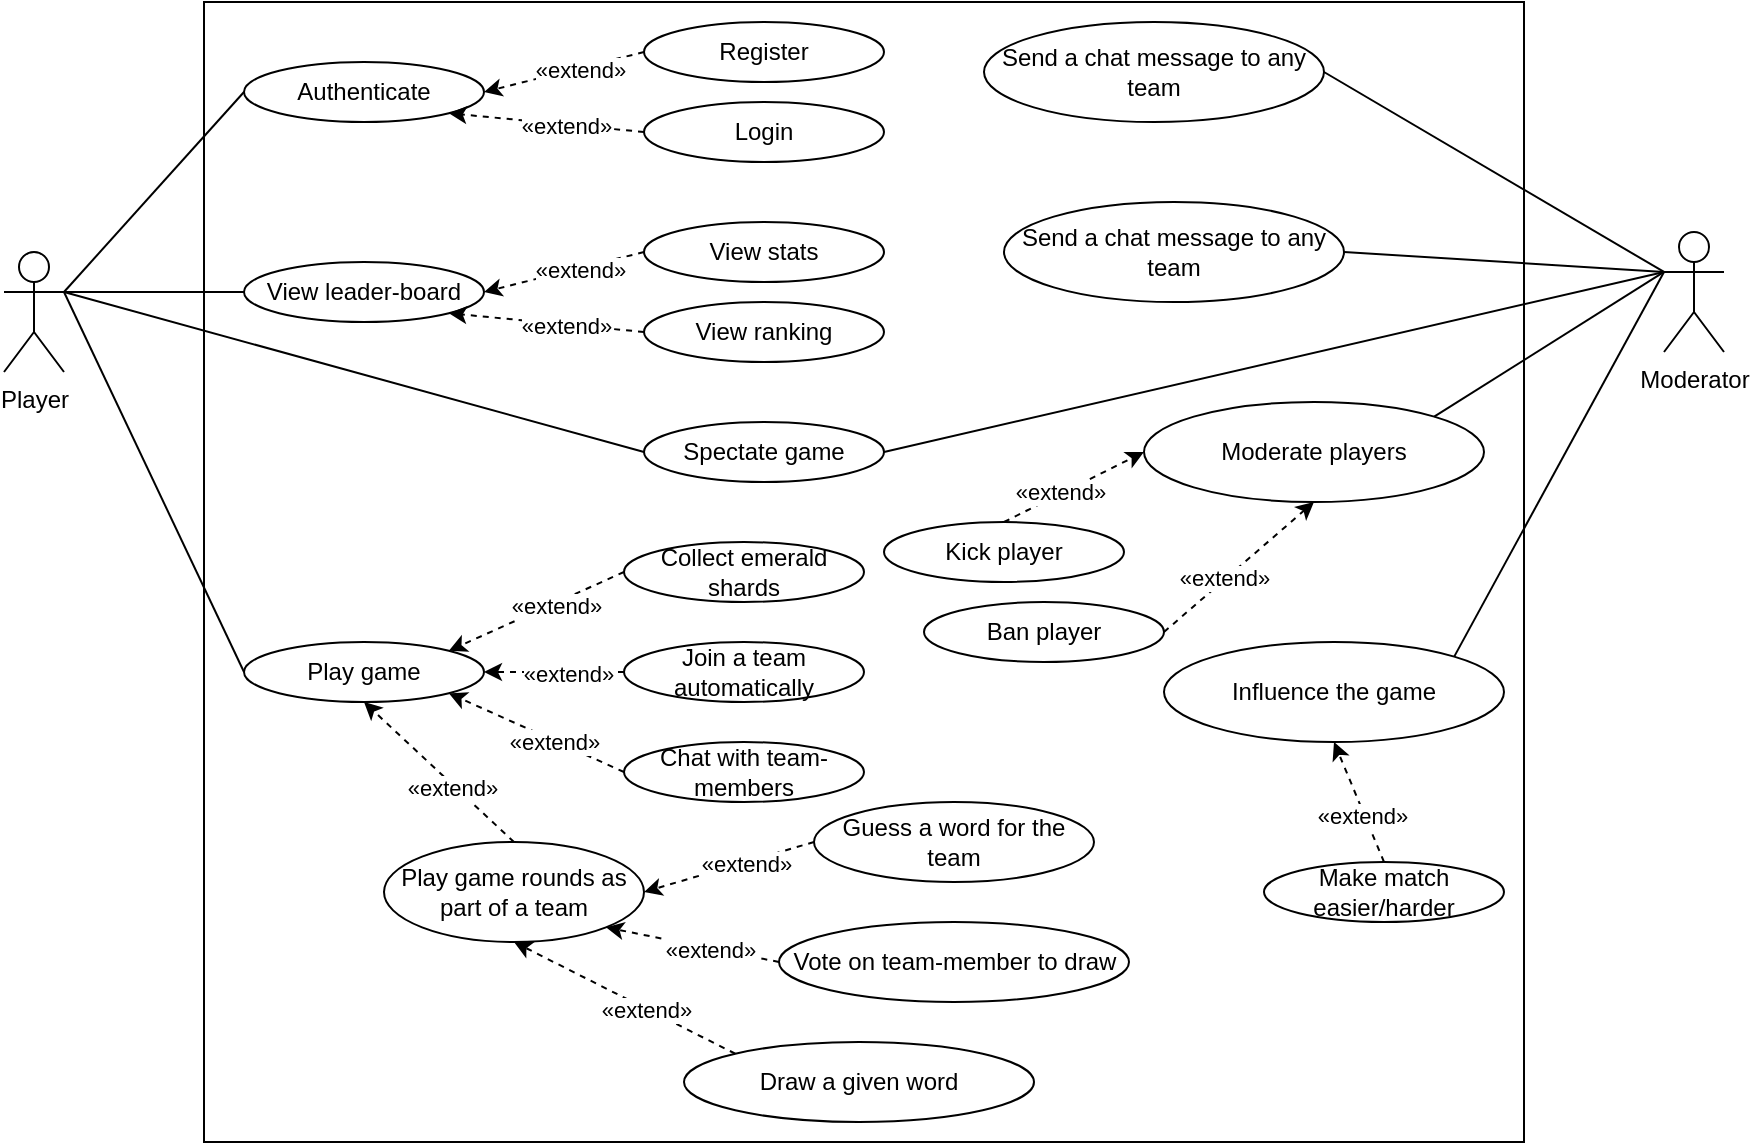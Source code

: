 <mxfile version="16.6.4" type="google"><diagram id="pECvPpismEkGZO4axpKt" name="Page-1"><mxGraphModel dx="946" dy="499" grid="1" gridSize="10" guides="1" tooltips="1" connect="1" arrows="1" fold="1" page="1" pageScale="1" pageWidth="850" pageHeight="1100" math="0" shadow="0"><root><mxCell id="0"/><mxCell id="1" parent="0"/><mxCell id="A0IxqlCYYx8DGVPQQRg6-1" value="Player" style="shape=umlActor;verticalLabelPosition=bottom;verticalAlign=top;html=1;outlineConnect=0;" vertex="1" parent="1"><mxGeometry x="20" y="165" width="30" height="60" as="geometry"/></mxCell><mxCell id="A0IxqlCYYx8DGVPQQRg6-2" value="" style="rounded=0;whiteSpace=wrap;html=1;" vertex="1" parent="1"><mxGeometry x="120" y="40" width="660" height="570" as="geometry"/></mxCell><mxCell id="A0IxqlCYYx8DGVPQQRg6-3" value="Authenticate" style="ellipse;whiteSpace=wrap;html=1;" vertex="1" parent="1"><mxGeometry x="140" y="70" width="120" height="30" as="geometry"/></mxCell><mxCell id="A0IxqlCYYx8DGVPQQRg6-4" value="Register" style="ellipse;whiteSpace=wrap;html=1;" vertex="1" parent="1"><mxGeometry x="340" y="50" width="120" height="30" as="geometry"/></mxCell><mxCell id="A0IxqlCYYx8DGVPQQRg6-5" value="Login" style="ellipse;whiteSpace=wrap;html=1;" vertex="1" parent="1"><mxGeometry x="340" y="90" width="120" height="30" as="geometry"/></mxCell><mxCell id="A0IxqlCYYx8DGVPQQRg6-6" value="" style="endArrow=classic;html=1;rounded=0;entryX=1;entryY=0.5;entryDx=0;entryDy=0;exitX=0;exitY=0.5;exitDx=0;exitDy=0;dashed=1;" edge="1" parent="1" source="A0IxqlCYYx8DGVPQQRg6-4" target="A0IxqlCYYx8DGVPQQRg6-3"><mxGeometry width="50" height="50" relative="1" as="geometry"><mxPoint x="400" y="290" as="sourcePoint"/><mxPoint x="450" y="240" as="targetPoint"/></mxGeometry></mxCell><mxCell id="A0IxqlCYYx8DGVPQQRg6-7" value="«extend»" style="edgeLabel;html=1;align=center;verticalAlign=middle;resizable=0;points=[];" vertex="1" connectable="0" parent="A0IxqlCYYx8DGVPQQRg6-6"><mxGeometry x="-0.193" y="1" relative="1" as="geometry"><mxPoint as="offset"/></mxGeometry></mxCell><mxCell id="A0IxqlCYYx8DGVPQQRg6-8" value="" style="endArrow=classic;html=1;rounded=0;entryX=1;entryY=1;entryDx=0;entryDy=0;exitX=0;exitY=0.5;exitDx=0;exitDy=0;dashed=1;" edge="1" parent="1" source="A0IxqlCYYx8DGVPQQRg6-5" target="A0IxqlCYYx8DGVPQQRg6-3"><mxGeometry width="50" height="50" relative="1" as="geometry"><mxPoint x="370" y="80" as="sourcePoint"/><mxPoint x="270" y="95" as="targetPoint"/></mxGeometry></mxCell><mxCell id="A0IxqlCYYx8DGVPQQRg6-9" value="«extend»" style="edgeLabel;html=1;align=center;verticalAlign=middle;resizable=0;points=[];" vertex="1" connectable="0" parent="A0IxqlCYYx8DGVPQQRg6-8"><mxGeometry x="-0.193" y="1" relative="1" as="geometry"><mxPoint as="offset"/></mxGeometry></mxCell><mxCell id="A0IxqlCYYx8DGVPQQRg6-11" value="" style="endArrow=none;html=1;rounded=0;exitX=1;exitY=0.333;exitDx=0;exitDy=0;exitPerimeter=0;entryX=0;entryY=0.5;entryDx=0;entryDy=0;" edge="1" parent="1" source="A0IxqlCYYx8DGVPQQRg6-1" target="A0IxqlCYYx8DGVPQQRg6-3"><mxGeometry width="50" height="50" relative="1" as="geometry"><mxPoint x="400" y="290" as="sourcePoint"/><mxPoint x="450" y="240" as="targetPoint"/></mxGeometry></mxCell><mxCell id="A0IxqlCYYx8DGVPQQRg6-12" value="View leader-board " style="ellipse;whiteSpace=wrap;html=1;" vertex="1" parent="1"><mxGeometry x="140" y="170" width="120" height="30" as="geometry"/></mxCell><mxCell id="A0IxqlCYYx8DGVPQQRg6-13" value="" style="endArrow=none;html=1;rounded=0;entryX=0;entryY=0.5;entryDx=0;entryDy=0;exitX=1;exitY=0.333;exitDx=0;exitDy=0;exitPerimeter=0;" edge="1" parent="1" source="A0IxqlCYYx8DGVPQQRg6-1" target="A0IxqlCYYx8DGVPQQRg6-12"><mxGeometry width="50" height="50" relative="1" as="geometry"><mxPoint x="70" y="140" as="sourcePoint"/><mxPoint x="150" y="95" as="targetPoint"/></mxGeometry></mxCell><mxCell id="A0IxqlCYYx8DGVPQQRg6-14" value="View stats" style="ellipse;whiteSpace=wrap;html=1;" vertex="1" parent="1"><mxGeometry x="340" y="150" width="120" height="30" as="geometry"/></mxCell><mxCell id="A0IxqlCYYx8DGVPQQRg6-15" value="" style="endArrow=classic;html=1;rounded=0;entryX=1;entryY=0.5;entryDx=0;entryDy=0;exitX=0;exitY=0.5;exitDx=0;exitDy=0;dashed=1;" edge="1" parent="1" source="A0IxqlCYYx8DGVPQQRg6-14" target="A0IxqlCYYx8DGVPQQRg6-12"><mxGeometry width="50" height="50" relative="1" as="geometry"><mxPoint x="350" y="125" as="sourcePoint"/><mxPoint x="252.426" y="105.607" as="targetPoint"/></mxGeometry></mxCell><mxCell id="A0IxqlCYYx8DGVPQQRg6-16" value="«extend»" style="edgeLabel;html=1;align=center;verticalAlign=middle;resizable=0;points=[];" vertex="1" connectable="0" parent="A0IxqlCYYx8DGVPQQRg6-15"><mxGeometry x="-0.193" y="1" relative="1" as="geometry"><mxPoint as="offset"/></mxGeometry></mxCell><mxCell id="A0IxqlCYYx8DGVPQQRg6-17" value="View ranking" style="ellipse;whiteSpace=wrap;html=1;" vertex="1" parent="1"><mxGeometry x="340" y="190" width="120" height="30" as="geometry"/></mxCell><mxCell id="A0IxqlCYYx8DGVPQQRg6-20" value="" style="endArrow=classic;html=1;rounded=0;entryX=1;entryY=1;entryDx=0;entryDy=0;exitX=0;exitY=0.5;exitDx=0;exitDy=0;dashed=1;" edge="1" parent="1" source="A0IxqlCYYx8DGVPQQRg6-17" target="A0IxqlCYYx8DGVPQQRg6-12"><mxGeometry width="50" height="50" relative="1" as="geometry"><mxPoint x="350" y="125" as="sourcePoint"/><mxPoint x="252.426" y="105.607" as="targetPoint"/></mxGeometry></mxCell><mxCell id="A0IxqlCYYx8DGVPQQRg6-21" value="«extend»" style="edgeLabel;html=1;align=center;verticalAlign=middle;resizable=0;points=[];" vertex="1" connectable="0" parent="A0IxqlCYYx8DGVPQQRg6-20"><mxGeometry x="-0.193" y="1" relative="1" as="geometry"><mxPoint as="offset"/></mxGeometry></mxCell><mxCell id="A0IxqlCYYx8DGVPQQRg6-22" value="Play game" style="ellipse;whiteSpace=wrap;html=1;" vertex="1" parent="1"><mxGeometry x="140" y="360" width="120" height="30" as="geometry"/></mxCell><mxCell id="A0IxqlCYYx8DGVPQQRg6-23" value="" style="endArrow=none;html=1;rounded=0;exitX=1;exitY=0.333;exitDx=0;exitDy=0;exitPerimeter=0;entryX=0;entryY=0.5;entryDx=0;entryDy=0;" edge="1" parent="1" source="A0IxqlCYYx8DGVPQQRg6-1" target="A0IxqlCYYx8DGVPQQRg6-22"><mxGeometry width="50" height="50" relative="1" as="geometry"><mxPoint x="60" y="180" as="sourcePoint"/><mxPoint x="450" y="240" as="targetPoint"/></mxGeometry></mxCell><mxCell id="A0IxqlCYYx8DGVPQQRg6-25" value="Spectate game" style="ellipse;whiteSpace=wrap;html=1;" vertex="1" parent="1"><mxGeometry x="340" y="250" width="120" height="30" as="geometry"/></mxCell><mxCell id="A0IxqlCYYx8DGVPQQRg6-26" value="" style="endArrow=none;html=1;rounded=0;exitX=1;exitY=0.333;exitDx=0;exitDy=0;exitPerimeter=0;entryX=0;entryY=0.5;entryDx=0;entryDy=0;" edge="1" parent="1" source="A0IxqlCYYx8DGVPQQRg6-1" target="A0IxqlCYYx8DGVPQQRg6-25"><mxGeometry width="50" height="50" relative="1" as="geometry"><mxPoint x="70" y="160" as="sourcePoint"/><mxPoint x="150" y="265" as="targetPoint"/></mxGeometry></mxCell><mxCell id="A0IxqlCYYx8DGVPQQRg6-27" value="Join a team automatically" style="ellipse;whiteSpace=wrap;html=1;" vertex="1" parent="1"><mxGeometry x="330" y="360" width="120" height="30" as="geometry"/></mxCell><mxCell id="A0IxqlCYYx8DGVPQQRg6-28" value="" style="endArrow=classic;html=1;rounded=0;entryX=1;entryY=0.5;entryDx=0;entryDy=0;exitX=0;exitY=0.5;exitDx=0;exitDy=0;dashed=1;" edge="1" parent="1" source="A0IxqlCYYx8DGVPQQRg6-27" target="A0IxqlCYYx8DGVPQQRg6-22"><mxGeometry width="50" height="50" relative="1" as="geometry"><mxPoint x="350" y="265" as="sourcePoint"/><mxPoint x="252.426" y="255.607" as="targetPoint"/></mxGeometry></mxCell><mxCell id="A0IxqlCYYx8DGVPQQRg6-29" value="«extend»" style="edgeLabel;html=1;align=center;verticalAlign=middle;resizable=0;points=[];" vertex="1" connectable="0" parent="A0IxqlCYYx8DGVPQQRg6-28"><mxGeometry x="-0.193" y="1" relative="1" as="geometry"><mxPoint as="offset"/></mxGeometry></mxCell><mxCell id="A0IxqlCYYx8DGVPQQRg6-30" value="Chat with team-members" style="ellipse;whiteSpace=wrap;html=1;" vertex="1" parent="1"><mxGeometry x="330" y="410" width="120" height="30" as="geometry"/></mxCell><mxCell id="A0IxqlCYYx8DGVPQQRg6-31" value="" style="endArrow=classic;html=1;rounded=0;entryX=1;entryY=1;entryDx=0;entryDy=0;exitX=0;exitY=0.5;exitDx=0;exitDy=0;dashed=1;" edge="1" parent="1" source="A0IxqlCYYx8DGVPQQRg6-30" target="A0IxqlCYYx8DGVPQQRg6-22"><mxGeometry width="50" height="50" relative="1" as="geometry"><mxPoint x="340" y="340" as="sourcePoint"/><mxPoint x="270" y="385" as="targetPoint"/></mxGeometry></mxCell><mxCell id="A0IxqlCYYx8DGVPQQRg6-32" value="«extend»" style="edgeLabel;html=1;align=center;verticalAlign=middle;resizable=0;points=[];" vertex="1" connectable="0" parent="A0IxqlCYYx8DGVPQQRg6-31"><mxGeometry x="-0.193" y="1" relative="1" as="geometry"><mxPoint as="offset"/></mxGeometry></mxCell><mxCell id="A0IxqlCYYx8DGVPQQRg6-33" value="Collect emerald shards" style="ellipse;whiteSpace=wrap;html=1;" vertex="1" parent="1"><mxGeometry x="330" y="310" width="120" height="30" as="geometry"/></mxCell><mxCell id="A0IxqlCYYx8DGVPQQRg6-34" value="" style="endArrow=classic;html=1;rounded=0;entryX=1;entryY=0;entryDx=0;entryDy=0;exitX=0;exitY=0.5;exitDx=0;exitDy=0;dashed=1;" edge="1" parent="1" source="A0IxqlCYYx8DGVPQQRg6-33" target="A0IxqlCYYx8DGVPQQRg6-22"><mxGeometry width="50" height="50" relative="1" as="geometry"><mxPoint x="340" y="340" as="sourcePoint"/><mxPoint x="270" y="385" as="targetPoint"/></mxGeometry></mxCell><mxCell id="A0IxqlCYYx8DGVPQQRg6-35" value="«extend»" style="edgeLabel;html=1;align=center;verticalAlign=middle;resizable=0;points=[];" vertex="1" connectable="0" parent="A0IxqlCYYx8DGVPQQRg6-34"><mxGeometry x="-0.193" y="1" relative="1" as="geometry"><mxPoint as="offset"/></mxGeometry></mxCell><mxCell id="A0IxqlCYYx8DGVPQQRg6-36" value="Play game rounds as part of a team" style="ellipse;whiteSpace=wrap;html=1;" vertex="1" parent="1"><mxGeometry x="210" y="460" width="130" height="50" as="geometry"/></mxCell><mxCell id="A0IxqlCYYx8DGVPQQRg6-37" value="" style="endArrow=classic;html=1;rounded=0;entryX=0.5;entryY=1;entryDx=0;entryDy=0;exitX=0.5;exitY=0;exitDx=0;exitDy=0;dashed=1;" edge="1" parent="1" source="A0IxqlCYYx8DGVPQQRg6-36" target="A0IxqlCYYx8DGVPQQRg6-22"><mxGeometry width="50" height="50" relative="1" as="geometry"><mxPoint x="340" y="435" as="sourcePoint"/><mxPoint x="252.426" y="395.607" as="targetPoint"/></mxGeometry></mxCell><mxCell id="A0IxqlCYYx8DGVPQQRg6-38" value="«extend»" style="edgeLabel;html=1;align=center;verticalAlign=middle;resizable=0;points=[];" vertex="1" connectable="0" parent="A0IxqlCYYx8DGVPQQRg6-37"><mxGeometry x="-0.193" y="1" relative="1" as="geometry"><mxPoint as="offset"/></mxGeometry></mxCell><mxCell id="A0IxqlCYYx8DGVPQQRg6-39" value="Guess a word for the team" style="ellipse;whiteSpace=wrap;html=1;" vertex="1" parent="1"><mxGeometry x="425" y="440" width="140" height="40" as="geometry"/></mxCell><mxCell id="A0IxqlCYYx8DGVPQQRg6-40" value="" style="endArrow=classic;html=1;rounded=0;entryX=1;entryY=0.5;entryDx=0;entryDy=0;exitX=0;exitY=0.5;exitDx=0;exitDy=0;dashed=1;" edge="1" parent="1" source="A0IxqlCYYx8DGVPQQRg6-39" target="A0IxqlCYYx8DGVPQQRg6-36"><mxGeometry width="50" height="50" relative="1" as="geometry"><mxPoint x="340" y="435" as="sourcePoint"/><mxPoint x="252.426" y="395.607" as="targetPoint"/></mxGeometry></mxCell><mxCell id="A0IxqlCYYx8DGVPQQRg6-41" value="«extend»" style="edgeLabel;html=1;align=center;verticalAlign=middle;resizable=0;points=[];" vertex="1" connectable="0" parent="A0IxqlCYYx8DGVPQQRg6-40"><mxGeometry x="-0.193" y="1" relative="1" as="geometry"><mxPoint as="offset"/></mxGeometry></mxCell><mxCell id="A0IxqlCYYx8DGVPQQRg6-44" value="Vote on team-member to draw" style="ellipse;whiteSpace=wrap;html=1;" vertex="1" parent="1"><mxGeometry x="407.5" y="500" width="175" height="40" as="geometry"/></mxCell><mxCell id="A0IxqlCYYx8DGVPQQRg6-45" value="" style="endArrow=classic;html=1;rounded=0;entryX=1;entryY=1;entryDx=0;entryDy=0;exitX=0;exitY=0.5;exitDx=0;exitDy=0;dashed=1;" edge="1" parent="1" source="A0IxqlCYYx8DGVPQQRg6-44" target="A0IxqlCYYx8DGVPQQRg6-36"><mxGeometry width="50" height="50" relative="1" as="geometry"><mxPoint x="435" y="470" as="sourcePoint"/><mxPoint x="350" y="495" as="targetPoint"/></mxGeometry></mxCell><mxCell id="A0IxqlCYYx8DGVPQQRg6-46" value="«extend»" style="edgeLabel;html=1;align=center;verticalAlign=middle;resizable=0;points=[];" vertex="1" connectable="0" parent="A0IxqlCYYx8DGVPQQRg6-45"><mxGeometry x="-0.193" y="1" relative="1" as="geometry"><mxPoint as="offset"/></mxGeometry></mxCell><mxCell id="A0IxqlCYYx8DGVPQQRg6-47" value="Draw a given word" style="ellipse;whiteSpace=wrap;html=1;" vertex="1" parent="1"><mxGeometry x="360" y="560" width="175" height="40" as="geometry"/></mxCell><mxCell id="A0IxqlCYYx8DGVPQQRg6-48" value="" style="endArrow=classic;html=1;rounded=0;entryX=0.5;entryY=1;entryDx=0;entryDy=0;exitX=0;exitY=0;exitDx=0;exitDy=0;dashed=1;" edge="1" parent="1" source="A0IxqlCYYx8DGVPQQRg6-47" target="A0IxqlCYYx8DGVPQQRg6-36"><mxGeometry width="50" height="50" relative="1" as="geometry"><mxPoint x="417.5" y="530" as="sourcePoint"/><mxPoint x="330.962" y="512.678" as="targetPoint"/></mxGeometry></mxCell><mxCell id="A0IxqlCYYx8DGVPQQRg6-49" value="«extend»" style="edgeLabel;html=1;align=center;verticalAlign=middle;resizable=0;points=[];" vertex="1" connectable="0" parent="A0IxqlCYYx8DGVPQQRg6-48"><mxGeometry x="-0.193" y="1" relative="1" as="geometry"><mxPoint as="offset"/></mxGeometry></mxCell><mxCell id="A0IxqlCYYx8DGVPQQRg6-52" value="Moderator" style="shape=umlActor;verticalLabelPosition=bottom;verticalAlign=top;html=1;outlineConnect=0;" vertex="1" parent="1"><mxGeometry x="850" y="155" width="30" height="60" as="geometry"/></mxCell><mxCell id="A0IxqlCYYx8DGVPQQRg6-53" value="Send a chat message to any team" style="ellipse;whiteSpace=wrap;html=1;" vertex="1" parent="1"><mxGeometry x="510" y="50" width="170" height="50" as="geometry"/></mxCell><mxCell id="A0IxqlCYYx8DGVPQQRg6-54" value="" style="endArrow=none;html=1;rounded=0;exitX=1;exitY=0.5;exitDx=0;exitDy=0;entryX=0;entryY=0.333;entryDx=0;entryDy=0;entryPerimeter=0;" edge="1" parent="1" source="A0IxqlCYYx8DGVPQQRg6-53" target="A0IxqlCYYx8DGVPQQRg6-52"><mxGeometry width="50" height="50" relative="1" as="geometry"><mxPoint x="60" y="195" as="sourcePoint"/><mxPoint x="150" y="335" as="targetPoint"/></mxGeometry></mxCell><mxCell id="A0IxqlCYYx8DGVPQQRg6-55" value="Send a chat message to any team" style="ellipse;whiteSpace=wrap;html=1;" vertex="1" parent="1"><mxGeometry x="520" y="140" width="170" height="50" as="geometry"/></mxCell><mxCell id="A0IxqlCYYx8DGVPQQRg6-56" value="" style="endArrow=none;html=1;rounded=0;exitX=1;exitY=0.5;exitDx=0;exitDy=0;entryX=0;entryY=0.333;entryDx=0;entryDy=0;entryPerimeter=0;" edge="1" parent="1" source="A0IxqlCYYx8DGVPQQRg6-55" target="A0IxqlCYYx8DGVPQQRg6-52"><mxGeometry width="50" height="50" relative="1" as="geometry"><mxPoint x="690" y="85" as="sourcePoint"/><mxPoint x="820" y="160" as="targetPoint"/></mxGeometry></mxCell><mxCell id="A0IxqlCYYx8DGVPQQRg6-57" value="" style="endArrow=none;html=1;rounded=0;exitX=1;exitY=0.5;exitDx=0;exitDy=0;entryX=0;entryY=0.333;entryDx=0;entryDy=0;entryPerimeter=0;" edge="1" parent="1" source="A0IxqlCYYx8DGVPQQRg6-25" target="A0IxqlCYYx8DGVPQQRg6-52"><mxGeometry width="50" height="50" relative="1" as="geometry"><mxPoint x="700" y="175" as="sourcePoint"/><mxPoint x="810" y="150" as="targetPoint"/></mxGeometry></mxCell><mxCell id="A0IxqlCYYx8DGVPQQRg6-59" value="Moderate players" style="ellipse;whiteSpace=wrap;html=1;" vertex="1" parent="1"><mxGeometry x="590" y="240" width="170" height="50" as="geometry"/></mxCell><mxCell id="A0IxqlCYYx8DGVPQQRg6-60" value="" style="endArrow=none;html=1;rounded=0;exitX=1;exitY=0;exitDx=0;exitDy=0;entryX=0;entryY=0.333;entryDx=0;entryDy=0;entryPerimeter=0;" edge="1" parent="1" source="A0IxqlCYYx8DGVPQQRg6-59" target="A0IxqlCYYx8DGVPQQRg6-52"><mxGeometry width="50" height="50" relative="1" as="geometry"><mxPoint x="700" y="175" as="sourcePoint"/><mxPoint x="820" y="160" as="targetPoint"/></mxGeometry></mxCell><mxCell id="A0IxqlCYYx8DGVPQQRg6-61" value="Kick player" style="ellipse;whiteSpace=wrap;html=1;" vertex="1" parent="1"><mxGeometry x="460" y="300" width="120" height="30" as="geometry"/></mxCell><mxCell id="A0IxqlCYYx8DGVPQQRg6-63" value="" style="endArrow=classic;html=1;rounded=0;entryX=0;entryY=0.5;entryDx=0;entryDy=0;exitX=0.5;exitY=0;exitDx=0;exitDy=0;dashed=1;" edge="1" parent="1" source="A0IxqlCYYx8DGVPQQRg6-61" target="A0IxqlCYYx8DGVPQQRg6-59"><mxGeometry width="50" height="50" relative="1" as="geometry"><mxPoint x="340" y="335" as="sourcePoint"/><mxPoint x="252.426" y="374.393" as="targetPoint"/></mxGeometry></mxCell><mxCell id="A0IxqlCYYx8DGVPQQRg6-64" value="«extend»" style="edgeLabel;html=1;align=center;verticalAlign=middle;resizable=0;points=[];" vertex="1" connectable="0" parent="A0IxqlCYYx8DGVPQQRg6-63"><mxGeometry x="-0.193" y="1" relative="1" as="geometry"><mxPoint as="offset"/></mxGeometry></mxCell><mxCell id="A0IxqlCYYx8DGVPQQRg6-65" value="Ban player" style="ellipse;whiteSpace=wrap;html=1;" vertex="1" parent="1"><mxGeometry x="480" y="340" width="120" height="30" as="geometry"/></mxCell><mxCell id="A0IxqlCYYx8DGVPQQRg6-66" value="" style="endArrow=classic;html=1;rounded=0;entryX=0.5;entryY=1;entryDx=0;entryDy=0;exitX=1;exitY=0.5;exitDx=0;exitDy=0;dashed=1;" edge="1" parent="1" source="A0IxqlCYYx8DGVPQQRg6-65" target="A0IxqlCYYx8DGVPQQRg6-59"><mxGeometry width="50" height="50" relative="1" as="geometry"><mxPoint x="530" y="310" as="sourcePoint"/><mxPoint x="600" y="275" as="targetPoint"/></mxGeometry></mxCell><mxCell id="A0IxqlCYYx8DGVPQQRg6-67" value="«extend»" style="edgeLabel;html=1;align=center;verticalAlign=middle;resizable=0;points=[];" vertex="1" connectable="0" parent="A0IxqlCYYx8DGVPQQRg6-66"><mxGeometry x="-0.193" y="1" relative="1" as="geometry"><mxPoint as="offset"/></mxGeometry></mxCell><mxCell id="A0IxqlCYYx8DGVPQQRg6-68" value="Influence the game" style="ellipse;whiteSpace=wrap;html=1;" vertex="1" parent="1"><mxGeometry x="600" y="360" width="170" height="50" as="geometry"/></mxCell><mxCell id="A0IxqlCYYx8DGVPQQRg6-69" value="" style="endArrow=none;html=1;rounded=0;exitX=1;exitY=0;exitDx=0;exitDy=0;entryX=0;entryY=0.333;entryDx=0;entryDy=0;entryPerimeter=0;" edge="1" parent="1" source="A0IxqlCYYx8DGVPQQRg6-68" target="A0IxqlCYYx8DGVPQQRg6-52"><mxGeometry width="50" height="50" relative="1" as="geometry"><mxPoint x="745.104" y="257.322" as="sourcePoint"/><mxPoint x="820" y="160" as="targetPoint"/></mxGeometry></mxCell><mxCell id="A0IxqlCYYx8DGVPQQRg6-70" value="Make match easier/harder" style="ellipse;whiteSpace=wrap;html=1;" vertex="1" parent="1"><mxGeometry x="650" y="470" width="120" height="30" as="geometry"/></mxCell><mxCell id="A0IxqlCYYx8DGVPQQRg6-71" value="" style="endArrow=classic;html=1;rounded=0;entryX=0.5;entryY=1;entryDx=0;entryDy=0;exitX=0.5;exitY=0;exitDx=0;exitDy=0;dashed=1;" edge="1" parent="1" source="A0IxqlCYYx8DGVPQQRg6-70" target="A0IxqlCYYx8DGVPQQRg6-68"><mxGeometry width="50" height="50" relative="1" as="geometry"><mxPoint x="610" y="365" as="sourcePoint"/><mxPoint x="685" y="300" as="targetPoint"/></mxGeometry></mxCell><mxCell id="A0IxqlCYYx8DGVPQQRg6-72" value="«extend»" style="edgeLabel;html=1;align=center;verticalAlign=middle;resizable=0;points=[];" vertex="1" connectable="0" parent="A0IxqlCYYx8DGVPQQRg6-71"><mxGeometry x="-0.193" y="1" relative="1" as="geometry"><mxPoint as="offset"/></mxGeometry></mxCell></root></mxGraphModel></diagram></mxfile>